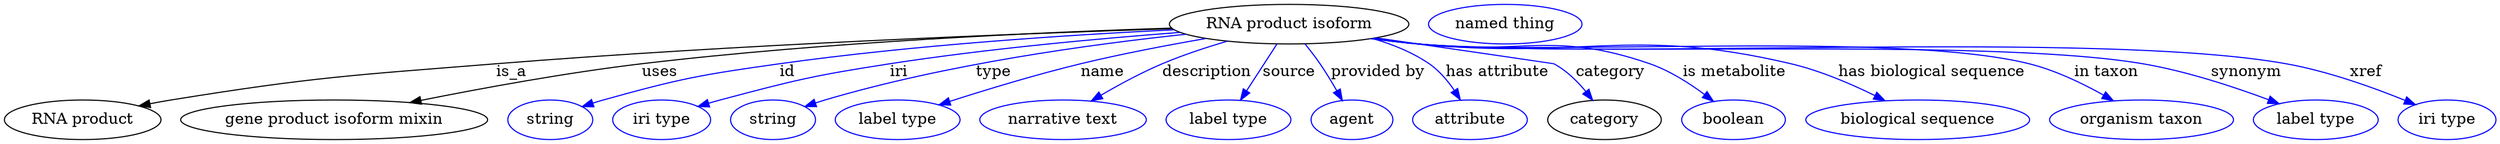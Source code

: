 digraph {
	graph [bb="0,0,2255,123"];
	node [label="\N"];
	"RNA product isoform"	[height=0.5,
		label="RNA product isoform",
		pos="1163.8,105",
		width=3.015];
	"RNA product"	[height=0.5,
		pos="70.844,18",
		width=1.9679];
	"RNA product isoform" -> "RNA product"	[label=is_a,
		lp="459.84,61.5",
		pos="e,121.92,30.632 1057.9,100.91 917.67,96.351 662.92,86.415 445.84,69 314.34,58.45 281.08,57.07 150.84,36 144.68,35.003 138.27,33.847 \
131.89,32.616"];
	"gene product isoform mixin"	[height=0.5,
		pos="298.84,18",
		width=3.8635];
	"RNA product isoform" -> "gene product isoform mixin"	[label=uses,
		lp="593.34,61.5",
		pos="e,367.62,33.713 1057.2,101.43 939.31,97.715 743.98,88.942 576.84,69 509.23,60.933 433.17,46.906 377.73,35.759"];
	id	[color=blue,
		height=0.5,
		label=string,
		pos="493.84,18",
		width=1.0652];
	"RNA product isoform" -> id	[color=blue,
		label=id,
		lp="708.84,61.5",
		pos="e,522.83,29.984 1059.3,99.895 965.4,95.303 823.92,86.141 701.84,69 629.94,58.904 611.78,55.499 541.84,36 538.74,35.133 535.54,34.168 \
532.34,33.151",
		style=solid];
	iri	[color=blue,
		height=0.5,
		label="iri type",
		pos="594.84,18",
		width=1.2277];
	"RNA product isoform" -> iri	[color=blue,
		label=iri,
		lp="809.84,61.5",
		pos="e,628.12,30.005 1064.7,97.534 991.77,92.017 890.28,82.765 801.84,69 733.11,58.301 716.09,53.797 648.84,36 645.26,35.052 641.56,34.014 \
637.86,32.933",
		style=solid];
	type	[color=blue,
		height=0.5,
		label=string,
		pos="695.84,18",
		width=1.0652];
	"RNA product isoform" -> type	[color=blue,
		label=type,
		lp="895.84,61.5",
		pos="e,724.5,29.968 1070.3,95.844 983.99,86.69 852.86,68.649 742.84,36 739.94,35.139 736.96,34.197 733.97,33.212",
		style=solid];
	name	[color=blue,
		height=0.5,
		label="label type",
		pos="808.84,18",
		width=1.5707];
	"RNA product isoform" -> name	[color=blue,
		label=name,
		lp="994.84,61.5",
		pos="e,846.43,31.607 1088.5,91.993 1053.7,85.953 1012,78.002 974.84,69 934.42,59.2 889.26,45.409 856.26,34.792",
		style=solid];
	description	[color=blue,
		height=0.5,
		label="narrative text",
		pos="958.84,18",
		width=2.0943];
	"RNA product isoform" -> description	[color=blue,
		label=description,
		lp="1089.3,61.5",
		pos="e,984.49,35.167 1107.7,89.503 1088.7,83.918 1067.6,76.948 1048.8,69 1029.8,60.93 1009.6,49.953 993.2,40.34",
		style=solid];
	source	[color=blue,
		height=0.5,
		label="label type",
		pos="1108.8,18",
		width=1.5707];
	"RNA product isoform" -> source	[color=blue,
		label=source,
		lp="1163.8,61.5",
		pos="e,1119.8,35.885 1152.7,86.799 1144.8,74.622 1134.1,58.089 1125.3,44.398",
		style=solid];
	"provided by"	[color=blue,
		height=0.5,
		label=agent,
		pos="1220.8,18",
		width=1.0291];
	"RNA product isoform" -> "provided by"	[color=blue,
		label="provided by",
		lp="1244.3,61.5",
		pos="e,1212,35.59 1178.3,86.943 1182.8,81.359 1187.7,75.036 1191.8,69 1197.1,61.262 1202.4,52.512 1207,44.519",
		style=solid];
	"has attribute"	[color=blue,
		height=0.5,
		label=attribute,
		pos="1327.8,18",
		width=1.4443];
	"RNA product isoform" -> "has attribute"	[color=blue,
		label="has attribute",
		lp="1352.8,61.5",
		pos="e,1319.1,36.182 1239.3,91.987 1257.2,86.832 1275.6,79.48 1290.8,69 1299.9,62.769 1307.6,53.565 1313.6,44.747",
		style=solid];
	category	[height=0.5,
		pos="1448.8,18",
		width=1.4263];
	"RNA product isoform" -> category	[color=blue,
		label=category,
		lp="1454.3,61.5",
		pos="e,1438.4,35.743 1242.7,92.545 1312.5,82.384 1403.6,69.122 1403.8,69 1415,63.033 1424.8,53.169 1432.3,43.771",
		style=solid];
	"is metabolite"	[color=blue,
		height=0.5,
		label=boolean,
		pos="1564.8,18",
		width=1.2999];
	"RNA product isoform" -> "is metabolite"	[color=blue,
		label="is metabolite",
		lp="1565.8,61.5",
		pos="e,1546.8,34.818 1240.5,92.202 1254,90.326 1267.8,88.509 1280.8,87 1373.5,76.293 1401.9,99.824 1489.8,69 1507.6,62.787 1525.2,51.402 \
1538.9,41.064",
		style=solid];
	"has biological sequence"	[color=blue,
		height=0.5,
		label="biological sequence",
		pos="1730.8,18",
		width=2.8164];
	"RNA product isoform" -> "has biological sequence"	[color=blue,
		label="has biological sequence",
		lp="1744.3,61.5",
		pos="e,1701.4,35.447 1239.2,92.018 1253.1,90.116 1267.4,88.338 1280.8,87 1429.7,72.233 1471.4,103.59 1616.8,69 1643,62.773 1670.7,50.767 \
1692.3,40.081",
		style=solid];
	"in taxon"	[color=blue,
		height=0.5,
		label="organism taxon",
		pos="1933.8,18",
		width=2.3109];
	"RNA product isoform" -> "in taxon"	[color=blue,
		label="in taxon",
		lp="1902.8,61.5",
		pos="e,1908.5,35.395 1238.6,91.87 1252.6,89.958 1267.1,88.215 1280.8,87 1403.1,76.159 1713.8,98.905 1832.8,69 1856.3,63.1 1880.7,51.221 \
1899.6,40.521",
		style=solid];
	synonym	[color=blue,
		height=0.5,
		label="label type",
		pos="2091.8,18",
		width=1.5707];
	"RNA product isoform" -> synonym	[color=blue,
		label=synonym,
		lp="2029.8,61.5",
		pos="e,2058.8,32.632 1238.3,91.855 1252.4,89.932 1267,88.188 1280.8,87 1425.9,74.51 1792.3,93.466 1935.8,69 1975.2,62.295 2018.3,47.919 \
2049.2,36.296",
		style=solid];
	xref	[color=blue,
		height=0.5,
		label="iri type",
		pos="2210.8,18",
		width=1.2277];
	"RNA product isoform" -> xref	[color=blue,
		label=xref,
		lp="2137.3,61.5",
		pos="e,2182.1,31.876 1238,91.847 1252.2,89.911 1266.9,88.166 1280.8,87 1454.7,72.428 1894.1,99.808 2065.8,69 2103.3,62.284 2144.1,47.494 \
2172.8,35.732",
		style=solid];
	"named thing_category"	[color=blue,
		height=0.5,
		label="named thing",
		pos="1359.8,105",
		width=1.9318];
}
